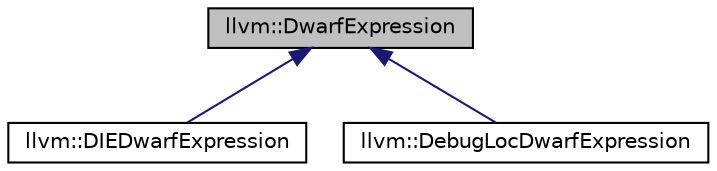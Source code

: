 digraph "llvm::DwarfExpression"
{
 // LATEX_PDF_SIZE
  bgcolor="transparent";
  edge [fontname="Helvetica",fontsize="10",labelfontname="Helvetica",labelfontsize="10"];
  node [fontname="Helvetica",fontsize="10",shape="box"];
  Node1 [label="llvm::DwarfExpression",height=0.2,width=0.4,color="black", fillcolor="grey75", style="filled", fontcolor="black",tooltip="Base class containing the logic for constructing DWARF expressions independently of whether they are ..."];
  Node1 -> Node2 [dir="back",color="midnightblue",fontsize="10",style="solid",fontname="Helvetica"];
  Node2 [label="llvm::DIEDwarfExpression",height=0.2,width=0.4,color="black",URL="$classllvm_1_1DIEDwarfExpression.html",tooltip="DwarfExpression implementation for singular DW_AT_location."];
  Node1 -> Node3 [dir="back",color="midnightblue",fontsize="10",style="solid",fontname="Helvetica"];
  Node3 [label="llvm::DebugLocDwarfExpression",height=0.2,width=0.4,color="black",URL="$classllvm_1_1DebugLocDwarfExpression.html",tooltip="DwarfExpression implementation for .debug_loc entries."];
}
